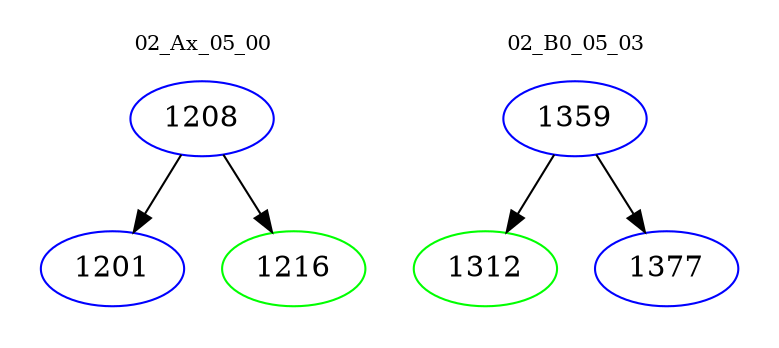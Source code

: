 digraph{
subgraph cluster_0 {
color = white
label = "02_Ax_05_00";
fontsize=10;
T0_1208 [label="1208", color="blue"]
T0_1208 -> T0_1201 [color="black"]
T0_1201 [label="1201", color="blue"]
T0_1208 -> T0_1216 [color="black"]
T0_1216 [label="1216", color="green"]
}
subgraph cluster_1 {
color = white
label = "02_B0_05_03";
fontsize=10;
T1_1359 [label="1359", color="blue"]
T1_1359 -> T1_1312 [color="black"]
T1_1312 [label="1312", color="green"]
T1_1359 -> T1_1377 [color="black"]
T1_1377 [label="1377", color="blue"]
}
}
